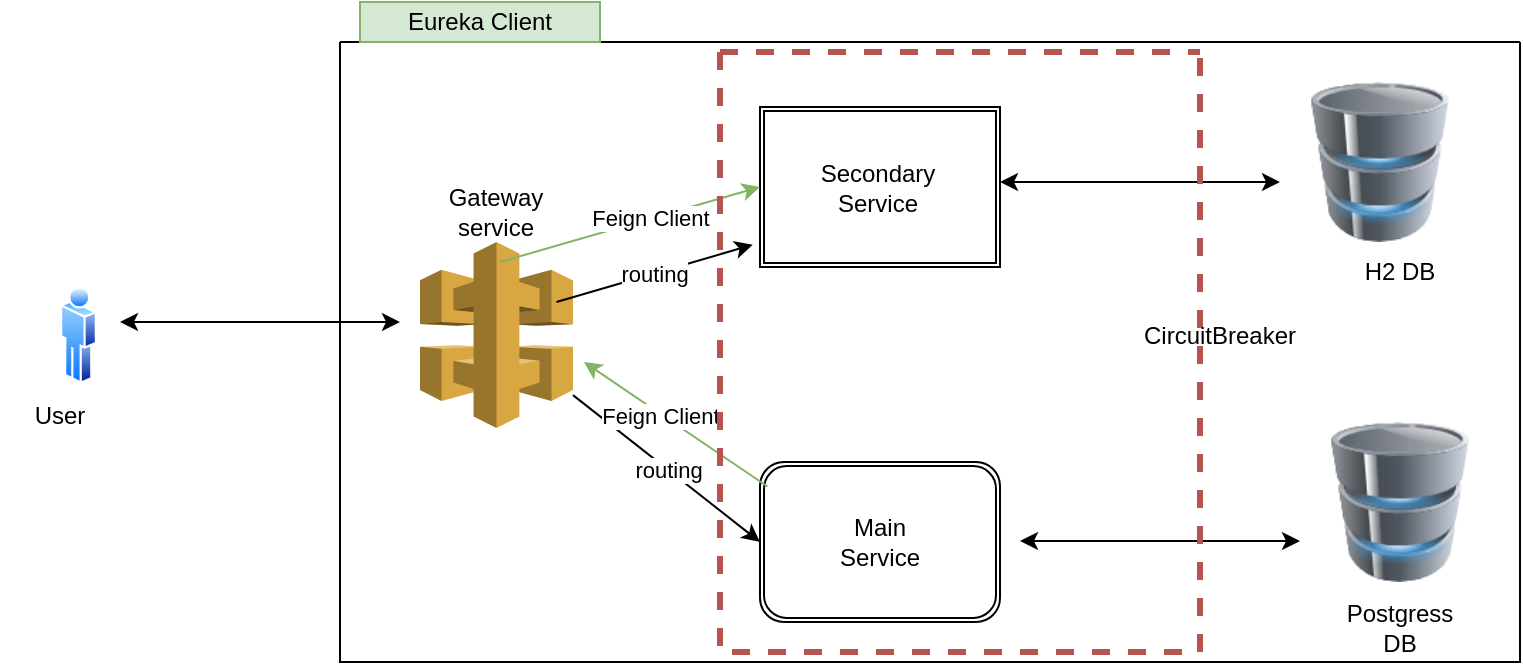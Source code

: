 <mxfile version="22.1.11" type="github">
  <diagram name="Страница — 1" id="zl5DrUXJkgEIziQJzjRc">
    <mxGraphModel dx="1050" dy="565" grid="1" gridSize="10" guides="1" tooltips="1" connect="1" arrows="1" fold="1" page="1" pageScale="1" pageWidth="827" pageHeight="1169" math="0" shadow="0">
      <root>
        <mxCell id="0" />
        <mxCell id="1" parent="0" />
        <mxCell id="SdyZr9FjjGB7W3rOqy6k-12" value="" style="swimlane;startSize=0;" vertex="1" parent="1">
          <mxGeometry x="180" y="90" width="590" height="310" as="geometry" />
        </mxCell>
        <mxCell id="SdyZr9FjjGB7W3rOqy6k-14" value="" style="image;html=1;image=img/lib/clip_art/computers/Database_128x128.png" vertex="1" parent="SdyZr9FjjGB7W3rOqy6k-12">
          <mxGeometry x="480" y="20" width="80" height="80" as="geometry" />
        </mxCell>
        <mxCell id="SdyZr9FjjGB7W3rOqy6k-15" value="" style="image;html=1;image=img/lib/clip_art/computers/Database_128x128.png" vertex="1" parent="SdyZr9FjjGB7W3rOqy6k-12">
          <mxGeometry x="490" y="190" width="80" height="80" as="geometry" />
        </mxCell>
        <mxCell id="SdyZr9FjjGB7W3rOqy6k-1" value="" style="outlineConnect=0;dashed=0;verticalLabelPosition=bottom;verticalAlign=top;align=center;html=1;shape=mxgraph.aws3.api_gateway;fillColor=#D9A741;gradientColor=none;" vertex="1" parent="SdyZr9FjjGB7W3rOqy6k-12">
          <mxGeometry x="40" y="100" width="76.5" height="93" as="geometry" />
        </mxCell>
        <mxCell id="SdyZr9FjjGB7W3rOqy6k-5" value="" style="shape=ext;double=1;rounded=1;whiteSpace=wrap;html=1;arcSize=0;" vertex="1" parent="SdyZr9FjjGB7W3rOqy6k-12">
          <mxGeometry x="210" y="32.5" width="120" height="80" as="geometry" />
        </mxCell>
        <mxCell id="SdyZr9FjjGB7W3rOqy6k-6" value="" style="shape=ext;double=1;rounded=1;whiteSpace=wrap;html=1;" vertex="1" parent="SdyZr9FjjGB7W3rOqy6k-12">
          <mxGeometry x="210" y="210" width="120" height="80" as="geometry" />
        </mxCell>
        <mxCell id="SdyZr9FjjGB7W3rOqy6k-23" value="Main Service" style="text;html=1;strokeColor=none;fillColor=none;align=center;verticalAlign=middle;whiteSpace=wrap;rounded=0;" vertex="1" parent="SdyZr9FjjGB7W3rOqy6k-12">
          <mxGeometry x="235" y="222.5" width="70" height="55" as="geometry" />
        </mxCell>
        <mxCell id="SdyZr9FjjGB7W3rOqy6k-24" value="Secondary Service" style="text;html=1;strokeColor=none;fillColor=none;align=center;verticalAlign=middle;whiteSpace=wrap;rounded=0;" vertex="1" parent="SdyZr9FjjGB7W3rOqy6k-12">
          <mxGeometry x="234" y="45" width="70" height="55" as="geometry" />
        </mxCell>
        <mxCell id="SdyZr9FjjGB7W3rOqy6k-25" value="H2 DB" style="text;html=1;strokeColor=none;fillColor=none;align=center;verticalAlign=middle;whiteSpace=wrap;rounded=0;" vertex="1" parent="SdyZr9FjjGB7W3rOqy6k-12">
          <mxGeometry x="500" y="100" width="60" height="30" as="geometry" />
        </mxCell>
        <mxCell id="SdyZr9FjjGB7W3rOqy6k-26" value="Postgress DB" style="text;html=1;strokeColor=none;fillColor=none;align=center;verticalAlign=middle;whiteSpace=wrap;rounded=0;" vertex="1" parent="SdyZr9FjjGB7W3rOqy6k-12">
          <mxGeometry x="500" y="277.5" width="60" height="30" as="geometry" />
        </mxCell>
        <mxCell id="SdyZr9FjjGB7W3rOqy6k-27" value="Gateway service" style="text;html=1;strokeColor=none;fillColor=none;align=center;verticalAlign=middle;whiteSpace=wrap;rounded=0;" vertex="1" parent="SdyZr9FjjGB7W3rOqy6k-12">
          <mxGeometry x="48.25" y="70" width="60" height="30" as="geometry" />
        </mxCell>
        <mxCell id="SdyZr9FjjGB7W3rOqy6k-40" value="" style="endArrow=classic;html=1;rounded=0;" edge="1" parent="SdyZr9FjjGB7W3rOqy6k-12" source="SdyZr9FjjGB7W3rOqy6k-1">
          <mxGeometry relative="1" as="geometry">
            <mxPoint x="120" y="180" as="sourcePoint" />
            <mxPoint x="210" y="250" as="targetPoint" />
          </mxGeometry>
        </mxCell>
        <mxCell id="SdyZr9FjjGB7W3rOqy6k-41" value="routing" style="edgeLabel;resizable=0;html=1;align=center;verticalAlign=middle;" connectable="0" vertex="1" parent="SdyZr9FjjGB7W3rOqy6k-40">
          <mxGeometry relative="1" as="geometry" />
        </mxCell>
        <mxCell id="SdyZr9FjjGB7W3rOqy6k-43" value="" style="endArrow=classic;html=1;rounded=0;entryX=-0.03;entryY=0.861;entryDx=0;entryDy=0;entryPerimeter=0;" edge="1" parent="SdyZr9FjjGB7W3rOqy6k-12" target="SdyZr9FjjGB7W3rOqy6k-5">
          <mxGeometry relative="1" as="geometry">
            <mxPoint x="108.25" y="130" as="sourcePoint" />
            <mxPoint x="208.25" y="130" as="targetPoint" />
          </mxGeometry>
        </mxCell>
        <mxCell id="SdyZr9FjjGB7W3rOqy6k-44" value="routing" style="edgeLabel;resizable=0;html=1;align=center;verticalAlign=middle;" connectable="0" vertex="1" parent="SdyZr9FjjGB7W3rOqy6k-43">
          <mxGeometry relative="1" as="geometry" />
        </mxCell>
        <mxCell id="SdyZr9FjjGB7W3rOqy6k-46" value="" style="endArrow=classic;startArrow=classic;html=1;rounded=0;" edge="1" parent="SdyZr9FjjGB7W3rOqy6k-12">
          <mxGeometry width="50" height="50" relative="1" as="geometry">
            <mxPoint x="330.002" y="70" as="sourcePoint" />
            <mxPoint x="470" y="70" as="targetPoint" />
          </mxGeometry>
        </mxCell>
        <mxCell id="SdyZr9FjjGB7W3rOqy6k-50" value="" style="endArrow=classic;startArrow=classic;html=1;rounded=0;" edge="1" parent="SdyZr9FjjGB7W3rOqy6k-12">
          <mxGeometry width="50" height="50" relative="1" as="geometry">
            <mxPoint x="340.002" y="249.5" as="sourcePoint" />
            <mxPoint x="480" y="249.5" as="targetPoint" />
          </mxGeometry>
        </mxCell>
        <mxCell id="SdyZr9FjjGB7W3rOqy6k-52" value="" style="endArrow=classic;html=1;rounded=0;fillColor=#d5e8d4;strokeColor=#82b366;jumpSize=12;entryX=1;entryY=0.8;entryDx=0;entryDy=0;entryPerimeter=0;" edge="1" parent="SdyZr9FjjGB7W3rOqy6k-12">
          <mxGeometry x="-0.505" y="-26" relative="1" as="geometry">
            <mxPoint x="213.75" y="222.27" as="sourcePoint" />
            <mxPoint x="122" y="160.0" as="targetPoint" />
            <mxPoint x="-1" as="offset" />
          </mxGeometry>
        </mxCell>
        <mxCell id="SdyZr9FjjGB7W3rOqy6k-58" value="Feign Client" style="edgeLabel;html=1;align=center;verticalAlign=middle;resizable=0;points=[];" vertex="1" connectable="0" parent="SdyZr9FjjGB7W3rOqy6k-52">
          <mxGeometry x="0.162" y="1" relative="1" as="geometry">
            <mxPoint as="offset" />
          </mxGeometry>
        </mxCell>
        <mxCell id="SdyZr9FjjGB7W3rOqy6k-59" value="" style="endArrow=classic;html=1;rounded=0;fillColor=#d5e8d4;strokeColor=#82b366;jumpSize=12;entryX=0;entryY=0.5;entryDx=0;entryDy=0;" edge="1" parent="SdyZr9FjjGB7W3rOqy6k-12" target="SdyZr9FjjGB7W3rOqy6k-5">
          <mxGeometry x="-0.505" y="-26" relative="1" as="geometry">
            <mxPoint x="80" y="110" as="sourcePoint" />
            <mxPoint x="16.5" y="53.87" as="targetPoint" />
            <mxPoint x="-1" as="offset" />
          </mxGeometry>
        </mxCell>
        <mxCell id="SdyZr9FjjGB7W3rOqy6k-60" value="Feign Client" style="edgeLabel;html=1;align=center;verticalAlign=middle;resizable=0;points=[];" vertex="1" connectable="0" parent="SdyZr9FjjGB7W3rOqy6k-59">
          <mxGeometry x="0.162" y="1" relative="1" as="geometry">
            <mxPoint as="offset" />
          </mxGeometry>
        </mxCell>
        <mxCell id="SdyZr9FjjGB7W3rOqy6k-85" value="" style="swimlane;startSize=0;fillColor=#f8cecc;strokeColor=#b85450;dashed=1;strokeWidth=3;" vertex="1" parent="SdyZr9FjjGB7W3rOqy6k-12">
          <mxGeometry x="190" y="5" width="240" height="300" as="geometry" />
        </mxCell>
        <mxCell id="SdyZr9FjjGB7W3rOqy6k-109" value="CircuitBreaker" style="text;html=1;strokeColor=none;fillColor=none;align=center;verticalAlign=middle;whiteSpace=wrap;rounded=0;" vertex="1" parent="SdyZr9FjjGB7W3rOqy6k-85">
          <mxGeometry x="220" y="126.5" width="60" height="30" as="geometry" />
        </mxCell>
        <mxCell id="SdyZr9FjjGB7W3rOqy6k-20" value="" style="image;aspect=fixed;perimeter=ellipsePerimeter;html=1;align=center;shadow=0;dashed=0;spacingTop=3;image=img/lib/active_directory/user.svg;" vertex="1" parent="1">
          <mxGeometry x="40" y="211.5" width="18.5" height="50" as="geometry" />
        </mxCell>
        <mxCell id="SdyZr9FjjGB7W3rOqy6k-22" value="User" style="text;html=1;strokeColor=none;fillColor=none;align=center;verticalAlign=middle;whiteSpace=wrap;rounded=0;" vertex="1" parent="1">
          <mxGeometry x="10" y="261.5" width="60" height="30" as="geometry" />
        </mxCell>
        <mxCell id="SdyZr9FjjGB7W3rOqy6k-61" value="Eureka Client" style="text;html=1;strokeColor=#82b366;fillColor=#d5e8d4;align=center;verticalAlign=middle;whiteSpace=wrap;rounded=0;" vertex="1" parent="1">
          <mxGeometry x="190" y="70" width="120" height="20" as="geometry" />
        </mxCell>
        <mxCell id="SdyZr9FjjGB7W3rOqy6k-112" value="" style="endArrow=classic;startArrow=classic;html=1;rounded=0;" edge="1" parent="1">
          <mxGeometry width="50" height="50" relative="1" as="geometry">
            <mxPoint x="70" y="230" as="sourcePoint" />
            <mxPoint x="210" y="230" as="targetPoint" />
            <Array as="points">
              <mxPoint x="130" y="230" />
            </Array>
          </mxGeometry>
        </mxCell>
      </root>
    </mxGraphModel>
  </diagram>
</mxfile>
